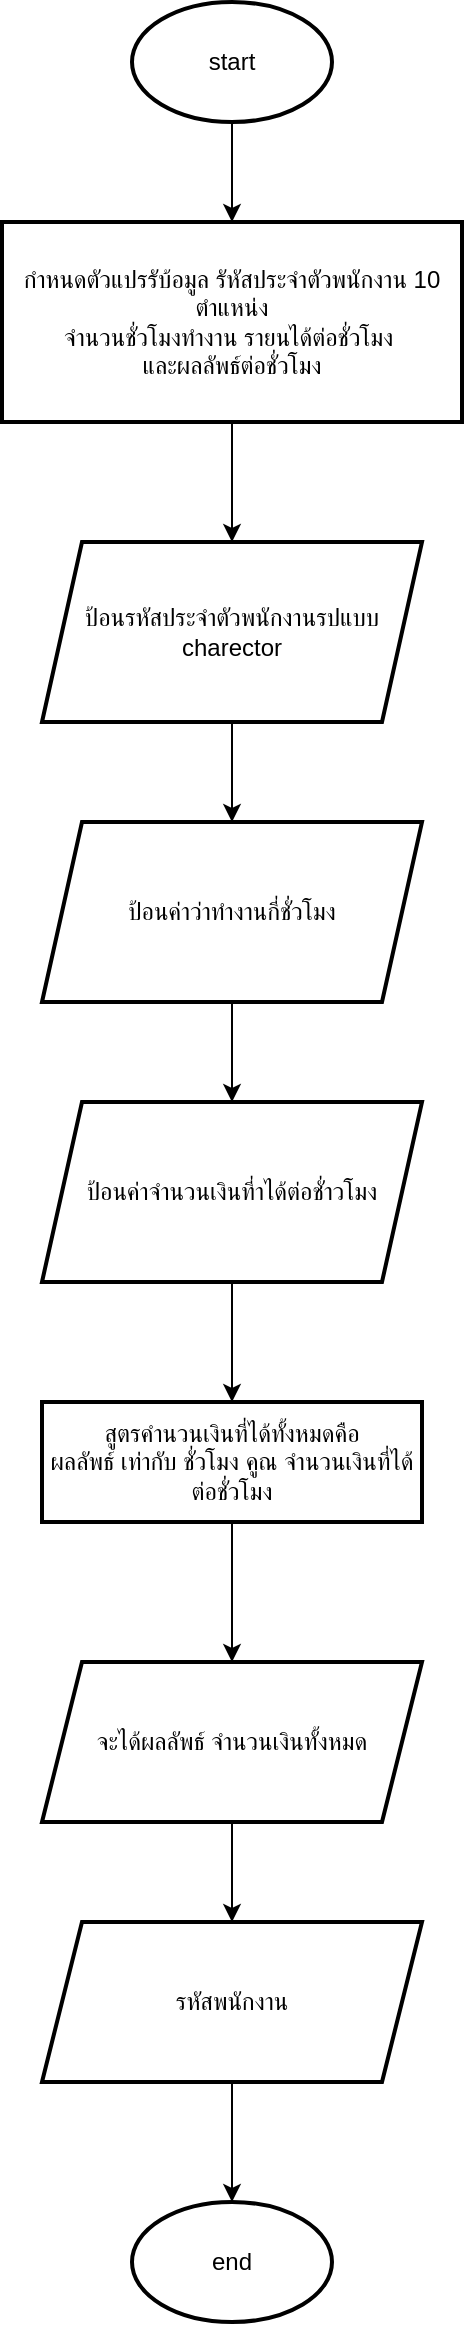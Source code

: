 <mxfile version="24.9.0">
  <diagram name="Page-1" id="aZouzwrpQX-t-7sOcDAF">
    <mxGraphModel dx="965" dy="510" grid="1" gridSize="10" guides="1" tooltips="1" connect="1" arrows="1" fold="1" page="1" pageScale="1" pageWidth="850" pageHeight="1100" math="0" shadow="0">
      <root>
        <mxCell id="0" />
        <mxCell id="1" parent="0" />
        <mxCell id="g9x9GZ3jb0hfpX3rgkbn-3" value="" style="edgeStyle=orthogonalEdgeStyle;rounded=0;orthogonalLoop=1;jettySize=auto;html=1;" edge="1" parent="1" source="g9x9GZ3jb0hfpX3rgkbn-1" target="g9x9GZ3jb0hfpX3rgkbn-2">
          <mxGeometry relative="1" as="geometry" />
        </mxCell>
        <mxCell id="g9x9GZ3jb0hfpX3rgkbn-1" value="start" style="strokeWidth=2;html=1;shape=mxgraph.flowchart.start_1;whiteSpace=wrap;" vertex="1" parent="1">
          <mxGeometry x="375" y="80" width="100" height="60" as="geometry" />
        </mxCell>
        <mxCell id="g9x9GZ3jb0hfpX3rgkbn-5" value="" style="edgeStyle=orthogonalEdgeStyle;rounded=0;orthogonalLoop=1;jettySize=auto;html=1;" edge="1" parent="1" source="g9x9GZ3jb0hfpX3rgkbn-2" target="g9x9GZ3jb0hfpX3rgkbn-4">
          <mxGeometry relative="1" as="geometry" />
        </mxCell>
        <mxCell id="g9x9GZ3jb0hfpX3rgkbn-2" value="กำหนดตัวแปรรับ้อมูล รัหัสประจำตัวพนักงาน 10 ตำแหน่ง&lt;div&gt;จำนวนชั่วโมงทำงาน รายนได้ต่อชั่วโมง&amp;nbsp;&lt;/div&gt;&lt;div&gt;และผลลัพธ์ต่อชั่วโมง&lt;/div&gt;" style="whiteSpace=wrap;html=1;strokeWidth=2;" vertex="1" parent="1">
          <mxGeometry x="310" y="190" width="230" height="100" as="geometry" />
        </mxCell>
        <mxCell id="g9x9GZ3jb0hfpX3rgkbn-7" value="" style="edgeStyle=orthogonalEdgeStyle;rounded=0;orthogonalLoop=1;jettySize=auto;html=1;" edge="1" parent="1" source="g9x9GZ3jb0hfpX3rgkbn-4" target="g9x9GZ3jb0hfpX3rgkbn-6">
          <mxGeometry relative="1" as="geometry" />
        </mxCell>
        <mxCell id="g9x9GZ3jb0hfpX3rgkbn-4" value="ป้อนรหัสประจำตัวพนักงานรปแบบ&lt;br&gt;charector" style="shape=parallelogram;perimeter=parallelogramPerimeter;whiteSpace=wrap;html=1;fixedSize=1;strokeWidth=2;" vertex="1" parent="1">
          <mxGeometry x="330" y="350" width="190" height="90" as="geometry" />
        </mxCell>
        <mxCell id="g9x9GZ3jb0hfpX3rgkbn-9" value="" style="edgeStyle=orthogonalEdgeStyle;rounded=0;orthogonalLoop=1;jettySize=auto;html=1;" edge="1" parent="1" source="g9x9GZ3jb0hfpX3rgkbn-6" target="g9x9GZ3jb0hfpX3rgkbn-8">
          <mxGeometry relative="1" as="geometry" />
        </mxCell>
        <mxCell id="g9x9GZ3jb0hfpX3rgkbn-6" value="ป้อนค่าว่าทำงานกี่ชั่วโมง" style="shape=parallelogram;perimeter=parallelogramPerimeter;whiteSpace=wrap;html=1;fixedSize=1;strokeWidth=2;" vertex="1" parent="1">
          <mxGeometry x="330" y="490" width="190" height="90" as="geometry" />
        </mxCell>
        <mxCell id="g9x9GZ3jb0hfpX3rgkbn-11" value="" style="edgeStyle=orthogonalEdgeStyle;rounded=0;orthogonalLoop=1;jettySize=auto;html=1;" edge="1" parent="1" source="g9x9GZ3jb0hfpX3rgkbn-8" target="g9x9GZ3jb0hfpX3rgkbn-10">
          <mxGeometry relative="1" as="geometry" />
        </mxCell>
        <mxCell id="g9x9GZ3jb0hfpX3rgkbn-8" value="ป้อนค่าจำนวนเงินที่าได้ต่อชั่าวโมง" style="shape=parallelogram;perimeter=parallelogramPerimeter;whiteSpace=wrap;html=1;fixedSize=1;strokeWidth=2;" vertex="1" parent="1">
          <mxGeometry x="330" y="630" width="190" height="90" as="geometry" />
        </mxCell>
        <mxCell id="g9x9GZ3jb0hfpX3rgkbn-13" value="" style="edgeStyle=orthogonalEdgeStyle;rounded=0;orthogonalLoop=1;jettySize=auto;html=1;" edge="1" parent="1" source="g9x9GZ3jb0hfpX3rgkbn-10" target="g9x9GZ3jb0hfpX3rgkbn-12">
          <mxGeometry relative="1" as="geometry" />
        </mxCell>
        <mxCell id="g9x9GZ3jb0hfpX3rgkbn-10" value="สูตรคำนวนเงินที่ได้ทั้งหมดคือ&lt;div&gt;ผลลัพธ์ เท่ากับ ชั่วโมง คูณ จำนวนเงินที่ได้ต่อชั่วโมง&lt;/div&gt;" style="whiteSpace=wrap;html=1;strokeWidth=2;" vertex="1" parent="1">
          <mxGeometry x="330" y="780" width="190" height="60" as="geometry" />
        </mxCell>
        <mxCell id="g9x9GZ3jb0hfpX3rgkbn-18" value="" style="edgeStyle=orthogonalEdgeStyle;rounded=0;orthogonalLoop=1;jettySize=auto;html=1;" edge="1" parent="1" source="g9x9GZ3jb0hfpX3rgkbn-12" target="g9x9GZ3jb0hfpX3rgkbn-17">
          <mxGeometry relative="1" as="geometry" />
        </mxCell>
        <mxCell id="g9x9GZ3jb0hfpX3rgkbn-12" value="จะได้ผลลัพธ์ จำนวนเงินทั้งหมด" style="shape=parallelogram;perimeter=parallelogramPerimeter;whiteSpace=wrap;html=1;fixedSize=1;strokeWidth=2;" vertex="1" parent="1">
          <mxGeometry x="330" y="910" width="190" height="80" as="geometry" />
        </mxCell>
        <mxCell id="g9x9GZ3jb0hfpX3rgkbn-20" value="" style="edgeStyle=orthogonalEdgeStyle;rounded=0;orthogonalLoop=1;jettySize=auto;html=1;" edge="1" parent="1" source="g9x9GZ3jb0hfpX3rgkbn-17" target="g9x9GZ3jb0hfpX3rgkbn-19">
          <mxGeometry relative="1" as="geometry" />
        </mxCell>
        <mxCell id="g9x9GZ3jb0hfpX3rgkbn-17" value="รหัสพนักงาน" style="shape=parallelogram;perimeter=parallelogramPerimeter;whiteSpace=wrap;html=1;fixedSize=1;strokeWidth=2;" vertex="1" parent="1">
          <mxGeometry x="330" y="1040" width="190" height="80" as="geometry" />
        </mxCell>
        <mxCell id="g9x9GZ3jb0hfpX3rgkbn-19" value="end" style="strokeWidth=2;html=1;shape=mxgraph.flowchart.start_1;whiteSpace=wrap;" vertex="1" parent="1">
          <mxGeometry x="375" y="1180" width="100" height="60" as="geometry" />
        </mxCell>
      </root>
    </mxGraphModel>
  </diagram>
</mxfile>
